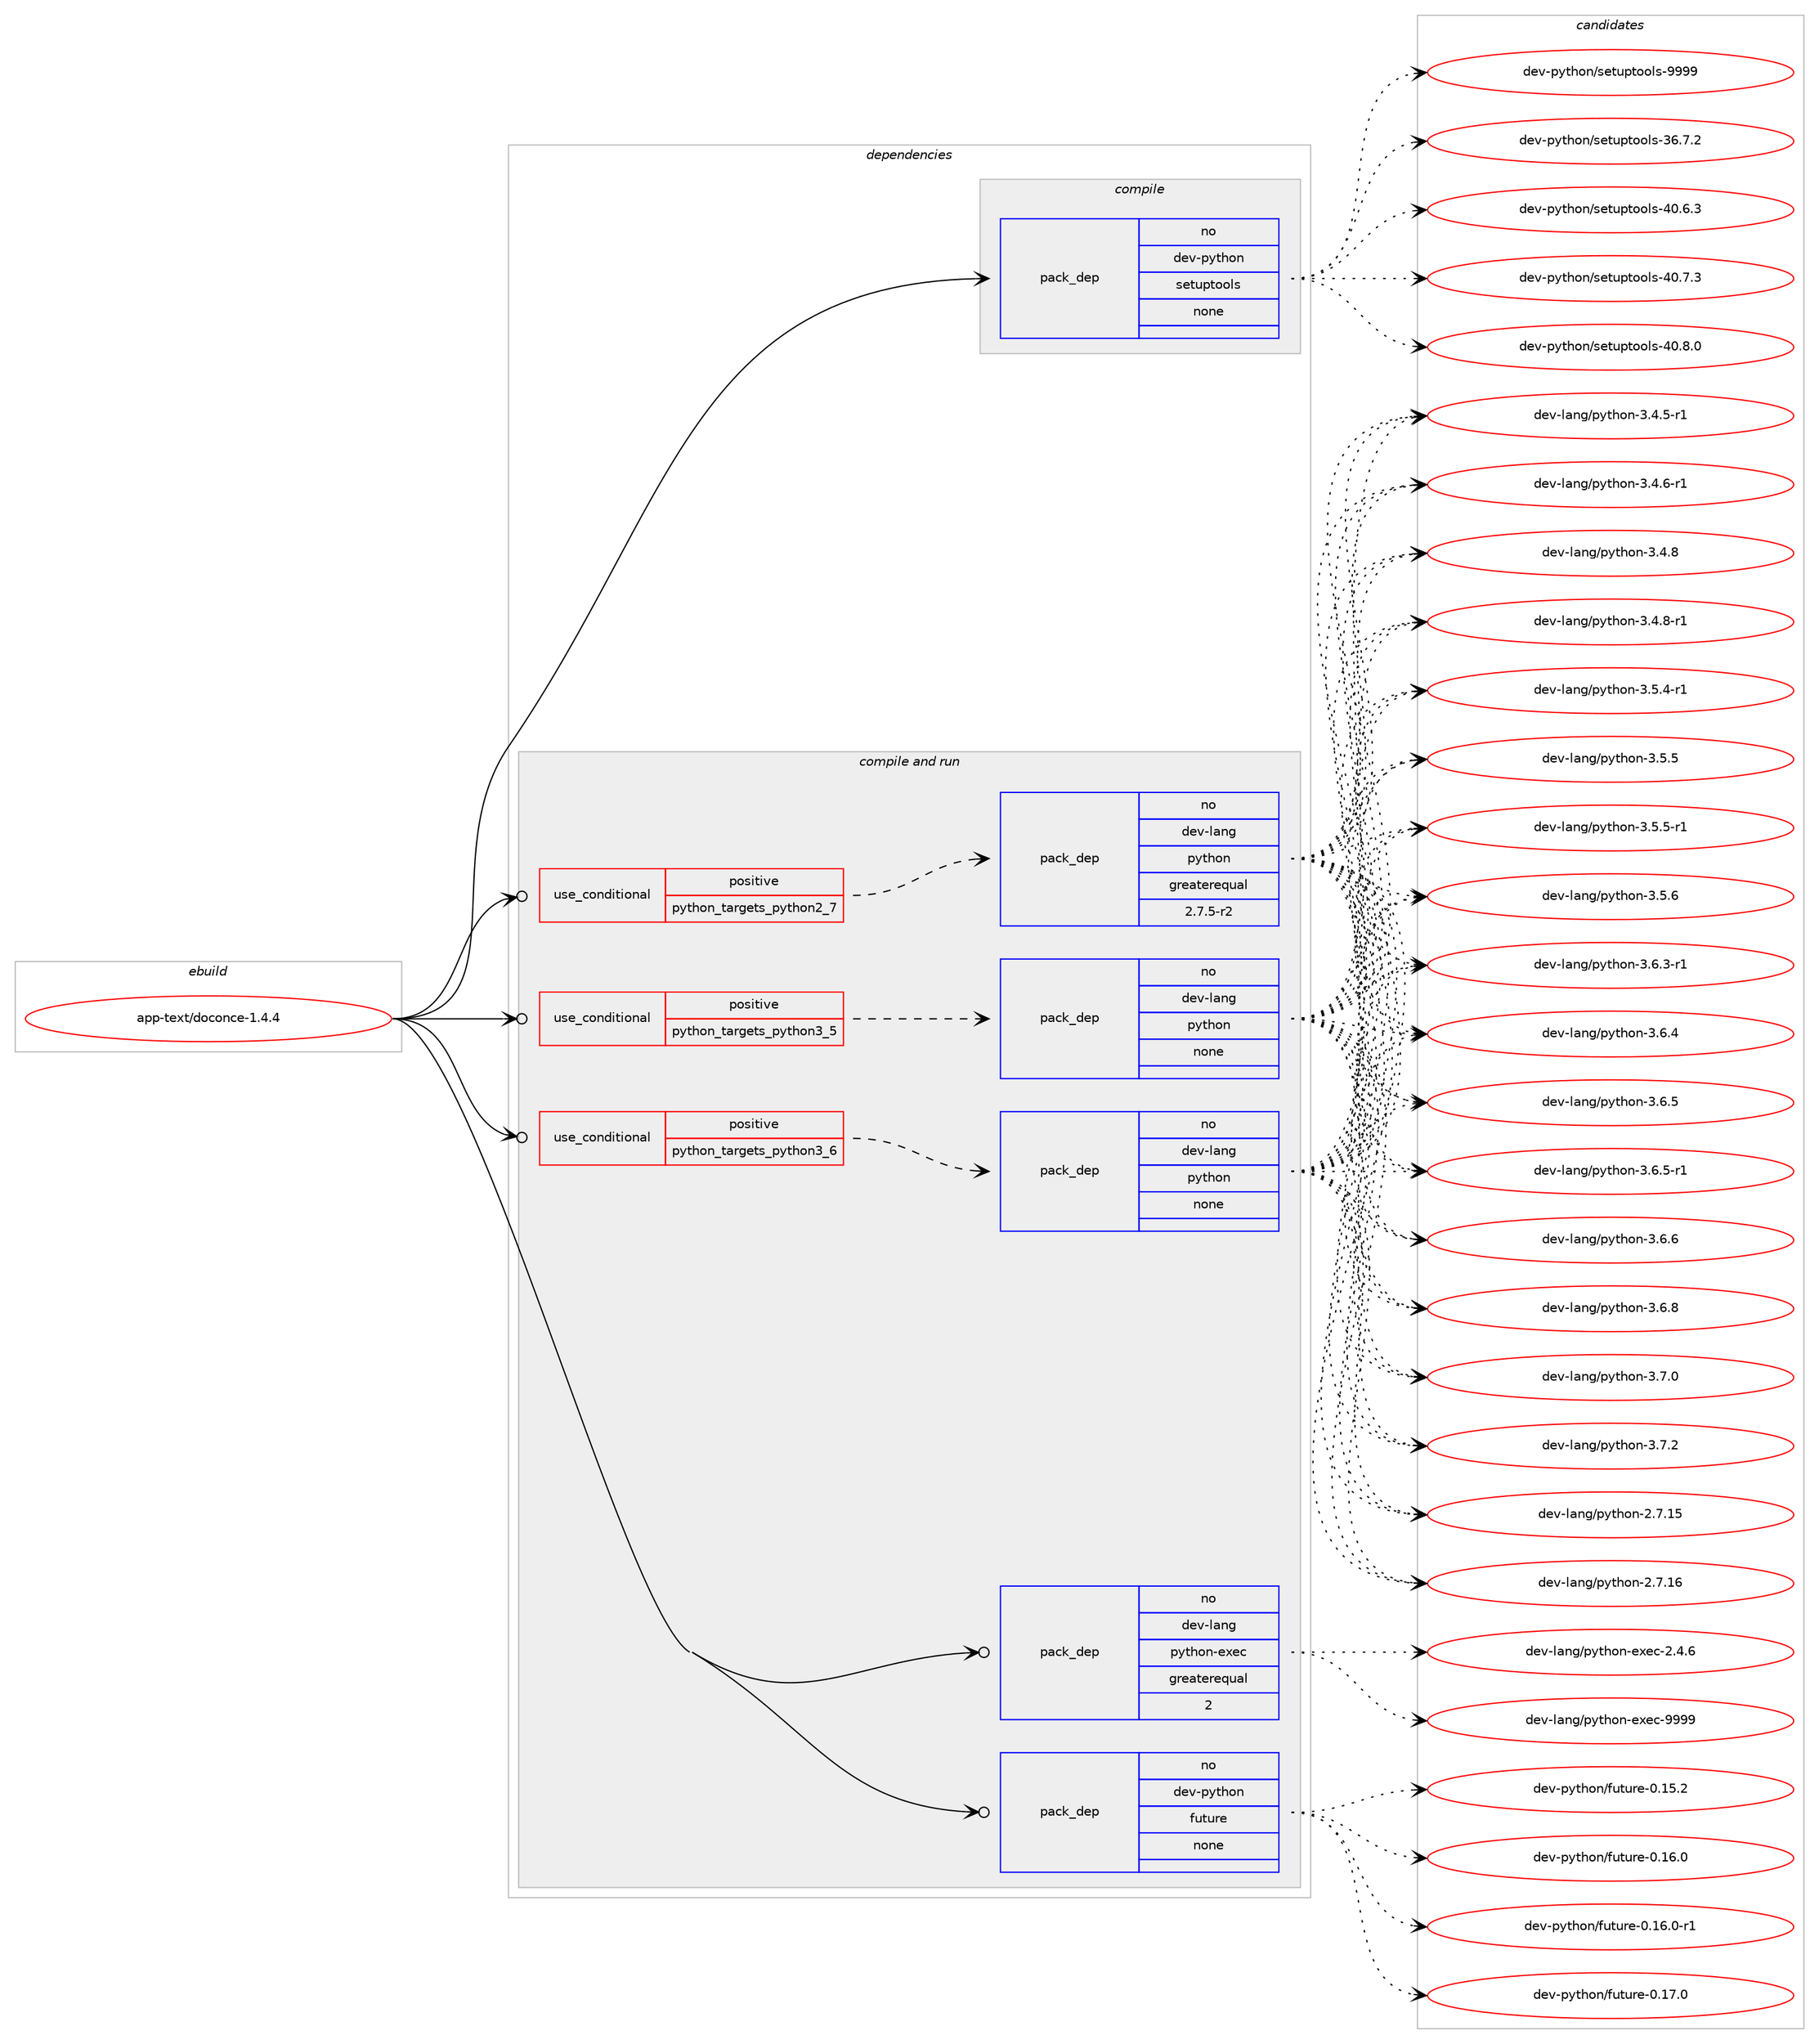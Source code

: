 digraph prolog {

# *************
# Graph options
# *************

newrank=true;
concentrate=true;
compound=true;
graph [rankdir=LR,fontname=Helvetica,fontsize=10,ranksep=1.5];#, ranksep=2.5, nodesep=0.2];
edge  [arrowhead=vee];
node  [fontname=Helvetica,fontsize=10];

# **********
# The ebuild
# **********

subgraph cluster_leftcol {
color=gray;
rank=same;
label=<<i>ebuild</i>>;
id [label="app-text/doconce-1.4.4", color=red, width=4, href="../app-text/doconce-1.4.4.svg"];
}

# ****************
# The dependencies
# ****************

subgraph cluster_midcol {
color=gray;
label=<<i>dependencies</i>>;
subgraph cluster_compile {
fillcolor="#eeeeee";
style=filled;
label=<<i>compile</i>>;
subgraph pack932705 {
dependency1308614 [label=<<TABLE BORDER="0" CELLBORDER="1" CELLSPACING="0" CELLPADDING="4" WIDTH="220"><TR><TD ROWSPAN="6" CELLPADDING="30">pack_dep</TD></TR><TR><TD WIDTH="110">no</TD></TR><TR><TD>dev-python</TD></TR><TR><TD>setuptools</TD></TR><TR><TD>none</TD></TR><TR><TD></TD></TR></TABLE>>, shape=none, color=blue];
}
id:e -> dependency1308614:w [weight=20,style="solid",arrowhead="vee"];
}
subgraph cluster_compileandrun {
fillcolor="#eeeeee";
style=filled;
label=<<i>compile and run</i>>;
subgraph cond355439 {
dependency1308615 [label=<<TABLE BORDER="0" CELLBORDER="1" CELLSPACING="0" CELLPADDING="4"><TR><TD ROWSPAN="3" CELLPADDING="10">use_conditional</TD></TR><TR><TD>positive</TD></TR><TR><TD>python_targets_python2_7</TD></TR></TABLE>>, shape=none, color=red];
subgraph pack932706 {
dependency1308616 [label=<<TABLE BORDER="0" CELLBORDER="1" CELLSPACING="0" CELLPADDING="4" WIDTH="220"><TR><TD ROWSPAN="6" CELLPADDING="30">pack_dep</TD></TR><TR><TD WIDTH="110">no</TD></TR><TR><TD>dev-lang</TD></TR><TR><TD>python</TD></TR><TR><TD>greaterequal</TD></TR><TR><TD>2.7.5-r2</TD></TR></TABLE>>, shape=none, color=blue];
}
dependency1308615:e -> dependency1308616:w [weight=20,style="dashed",arrowhead="vee"];
}
id:e -> dependency1308615:w [weight=20,style="solid",arrowhead="odotvee"];
subgraph cond355440 {
dependency1308617 [label=<<TABLE BORDER="0" CELLBORDER="1" CELLSPACING="0" CELLPADDING="4"><TR><TD ROWSPAN="3" CELLPADDING="10">use_conditional</TD></TR><TR><TD>positive</TD></TR><TR><TD>python_targets_python3_5</TD></TR></TABLE>>, shape=none, color=red];
subgraph pack932707 {
dependency1308618 [label=<<TABLE BORDER="0" CELLBORDER="1" CELLSPACING="0" CELLPADDING="4" WIDTH="220"><TR><TD ROWSPAN="6" CELLPADDING="30">pack_dep</TD></TR><TR><TD WIDTH="110">no</TD></TR><TR><TD>dev-lang</TD></TR><TR><TD>python</TD></TR><TR><TD>none</TD></TR><TR><TD></TD></TR></TABLE>>, shape=none, color=blue];
}
dependency1308617:e -> dependency1308618:w [weight=20,style="dashed",arrowhead="vee"];
}
id:e -> dependency1308617:w [weight=20,style="solid",arrowhead="odotvee"];
subgraph cond355441 {
dependency1308619 [label=<<TABLE BORDER="0" CELLBORDER="1" CELLSPACING="0" CELLPADDING="4"><TR><TD ROWSPAN="3" CELLPADDING="10">use_conditional</TD></TR><TR><TD>positive</TD></TR><TR><TD>python_targets_python3_6</TD></TR></TABLE>>, shape=none, color=red];
subgraph pack932708 {
dependency1308620 [label=<<TABLE BORDER="0" CELLBORDER="1" CELLSPACING="0" CELLPADDING="4" WIDTH="220"><TR><TD ROWSPAN="6" CELLPADDING="30">pack_dep</TD></TR><TR><TD WIDTH="110">no</TD></TR><TR><TD>dev-lang</TD></TR><TR><TD>python</TD></TR><TR><TD>none</TD></TR><TR><TD></TD></TR></TABLE>>, shape=none, color=blue];
}
dependency1308619:e -> dependency1308620:w [weight=20,style="dashed",arrowhead="vee"];
}
id:e -> dependency1308619:w [weight=20,style="solid",arrowhead="odotvee"];
subgraph pack932709 {
dependency1308621 [label=<<TABLE BORDER="0" CELLBORDER="1" CELLSPACING="0" CELLPADDING="4" WIDTH="220"><TR><TD ROWSPAN="6" CELLPADDING="30">pack_dep</TD></TR><TR><TD WIDTH="110">no</TD></TR><TR><TD>dev-lang</TD></TR><TR><TD>python-exec</TD></TR><TR><TD>greaterequal</TD></TR><TR><TD>2</TD></TR></TABLE>>, shape=none, color=blue];
}
id:e -> dependency1308621:w [weight=20,style="solid",arrowhead="odotvee"];
subgraph pack932710 {
dependency1308622 [label=<<TABLE BORDER="0" CELLBORDER="1" CELLSPACING="0" CELLPADDING="4" WIDTH="220"><TR><TD ROWSPAN="6" CELLPADDING="30">pack_dep</TD></TR><TR><TD WIDTH="110">no</TD></TR><TR><TD>dev-python</TD></TR><TR><TD>future</TD></TR><TR><TD>none</TD></TR><TR><TD></TD></TR></TABLE>>, shape=none, color=blue];
}
id:e -> dependency1308622:w [weight=20,style="solid",arrowhead="odotvee"];
}
subgraph cluster_run {
fillcolor="#eeeeee";
style=filled;
label=<<i>run</i>>;
}
}

# **************
# The candidates
# **************

subgraph cluster_choices {
rank=same;
color=gray;
label=<<i>candidates</i>>;

subgraph choice932705 {
color=black;
nodesep=1;
choice100101118451121211161041111104711510111611711211611111110811545515446554650 [label="dev-python/setuptools-36.7.2", color=red, width=4,href="../dev-python/setuptools-36.7.2.svg"];
choice100101118451121211161041111104711510111611711211611111110811545524846544651 [label="dev-python/setuptools-40.6.3", color=red, width=4,href="../dev-python/setuptools-40.6.3.svg"];
choice100101118451121211161041111104711510111611711211611111110811545524846554651 [label="dev-python/setuptools-40.7.3", color=red, width=4,href="../dev-python/setuptools-40.7.3.svg"];
choice100101118451121211161041111104711510111611711211611111110811545524846564648 [label="dev-python/setuptools-40.8.0", color=red, width=4,href="../dev-python/setuptools-40.8.0.svg"];
choice10010111845112121116104111110471151011161171121161111111081154557575757 [label="dev-python/setuptools-9999", color=red, width=4,href="../dev-python/setuptools-9999.svg"];
dependency1308614:e -> choice100101118451121211161041111104711510111611711211611111110811545515446554650:w [style=dotted,weight="100"];
dependency1308614:e -> choice100101118451121211161041111104711510111611711211611111110811545524846544651:w [style=dotted,weight="100"];
dependency1308614:e -> choice100101118451121211161041111104711510111611711211611111110811545524846554651:w [style=dotted,weight="100"];
dependency1308614:e -> choice100101118451121211161041111104711510111611711211611111110811545524846564648:w [style=dotted,weight="100"];
dependency1308614:e -> choice10010111845112121116104111110471151011161171121161111111081154557575757:w [style=dotted,weight="100"];
}
subgraph choice932706 {
color=black;
nodesep=1;
choice10010111845108971101034711212111610411111045504655464953 [label="dev-lang/python-2.7.15", color=red, width=4,href="../dev-lang/python-2.7.15.svg"];
choice10010111845108971101034711212111610411111045504655464954 [label="dev-lang/python-2.7.16", color=red, width=4,href="../dev-lang/python-2.7.16.svg"];
choice1001011184510897110103471121211161041111104551465246534511449 [label="dev-lang/python-3.4.5-r1", color=red, width=4,href="../dev-lang/python-3.4.5-r1.svg"];
choice1001011184510897110103471121211161041111104551465246544511449 [label="dev-lang/python-3.4.6-r1", color=red, width=4,href="../dev-lang/python-3.4.6-r1.svg"];
choice100101118451089711010347112121116104111110455146524656 [label="dev-lang/python-3.4.8", color=red, width=4,href="../dev-lang/python-3.4.8.svg"];
choice1001011184510897110103471121211161041111104551465246564511449 [label="dev-lang/python-3.4.8-r1", color=red, width=4,href="../dev-lang/python-3.4.8-r1.svg"];
choice1001011184510897110103471121211161041111104551465346524511449 [label="dev-lang/python-3.5.4-r1", color=red, width=4,href="../dev-lang/python-3.5.4-r1.svg"];
choice100101118451089711010347112121116104111110455146534653 [label="dev-lang/python-3.5.5", color=red, width=4,href="../dev-lang/python-3.5.5.svg"];
choice1001011184510897110103471121211161041111104551465346534511449 [label="dev-lang/python-3.5.5-r1", color=red, width=4,href="../dev-lang/python-3.5.5-r1.svg"];
choice100101118451089711010347112121116104111110455146534654 [label="dev-lang/python-3.5.6", color=red, width=4,href="../dev-lang/python-3.5.6.svg"];
choice1001011184510897110103471121211161041111104551465446514511449 [label="dev-lang/python-3.6.3-r1", color=red, width=4,href="../dev-lang/python-3.6.3-r1.svg"];
choice100101118451089711010347112121116104111110455146544652 [label="dev-lang/python-3.6.4", color=red, width=4,href="../dev-lang/python-3.6.4.svg"];
choice100101118451089711010347112121116104111110455146544653 [label="dev-lang/python-3.6.5", color=red, width=4,href="../dev-lang/python-3.6.5.svg"];
choice1001011184510897110103471121211161041111104551465446534511449 [label="dev-lang/python-3.6.5-r1", color=red, width=4,href="../dev-lang/python-3.6.5-r1.svg"];
choice100101118451089711010347112121116104111110455146544654 [label="dev-lang/python-3.6.6", color=red, width=4,href="../dev-lang/python-3.6.6.svg"];
choice100101118451089711010347112121116104111110455146544656 [label="dev-lang/python-3.6.8", color=red, width=4,href="../dev-lang/python-3.6.8.svg"];
choice100101118451089711010347112121116104111110455146554648 [label="dev-lang/python-3.7.0", color=red, width=4,href="../dev-lang/python-3.7.0.svg"];
choice100101118451089711010347112121116104111110455146554650 [label="dev-lang/python-3.7.2", color=red, width=4,href="../dev-lang/python-3.7.2.svg"];
dependency1308616:e -> choice10010111845108971101034711212111610411111045504655464953:w [style=dotted,weight="100"];
dependency1308616:e -> choice10010111845108971101034711212111610411111045504655464954:w [style=dotted,weight="100"];
dependency1308616:e -> choice1001011184510897110103471121211161041111104551465246534511449:w [style=dotted,weight="100"];
dependency1308616:e -> choice1001011184510897110103471121211161041111104551465246544511449:w [style=dotted,weight="100"];
dependency1308616:e -> choice100101118451089711010347112121116104111110455146524656:w [style=dotted,weight="100"];
dependency1308616:e -> choice1001011184510897110103471121211161041111104551465246564511449:w [style=dotted,weight="100"];
dependency1308616:e -> choice1001011184510897110103471121211161041111104551465346524511449:w [style=dotted,weight="100"];
dependency1308616:e -> choice100101118451089711010347112121116104111110455146534653:w [style=dotted,weight="100"];
dependency1308616:e -> choice1001011184510897110103471121211161041111104551465346534511449:w [style=dotted,weight="100"];
dependency1308616:e -> choice100101118451089711010347112121116104111110455146534654:w [style=dotted,weight="100"];
dependency1308616:e -> choice1001011184510897110103471121211161041111104551465446514511449:w [style=dotted,weight="100"];
dependency1308616:e -> choice100101118451089711010347112121116104111110455146544652:w [style=dotted,weight="100"];
dependency1308616:e -> choice100101118451089711010347112121116104111110455146544653:w [style=dotted,weight="100"];
dependency1308616:e -> choice1001011184510897110103471121211161041111104551465446534511449:w [style=dotted,weight="100"];
dependency1308616:e -> choice100101118451089711010347112121116104111110455146544654:w [style=dotted,weight="100"];
dependency1308616:e -> choice100101118451089711010347112121116104111110455146544656:w [style=dotted,weight="100"];
dependency1308616:e -> choice100101118451089711010347112121116104111110455146554648:w [style=dotted,weight="100"];
dependency1308616:e -> choice100101118451089711010347112121116104111110455146554650:w [style=dotted,weight="100"];
}
subgraph choice932707 {
color=black;
nodesep=1;
choice10010111845108971101034711212111610411111045504655464953 [label="dev-lang/python-2.7.15", color=red, width=4,href="../dev-lang/python-2.7.15.svg"];
choice10010111845108971101034711212111610411111045504655464954 [label="dev-lang/python-2.7.16", color=red, width=4,href="../dev-lang/python-2.7.16.svg"];
choice1001011184510897110103471121211161041111104551465246534511449 [label="dev-lang/python-3.4.5-r1", color=red, width=4,href="../dev-lang/python-3.4.5-r1.svg"];
choice1001011184510897110103471121211161041111104551465246544511449 [label="dev-lang/python-3.4.6-r1", color=red, width=4,href="../dev-lang/python-3.4.6-r1.svg"];
choice100101118451089711010347112121116104111110455146524656 [label="dev-lang/python-3.4.8", color=red, width=4,href="../dev-lang/python-3.4.8.svg"];
choice1001011184510897110103471121211161041111104551465246564511449 [label="dev-lang/python-3.4.8-r1", color=red, width=4,href="../dev-lang/python-3.4.8-r1.svg"];
choice1001011184510897110103471121211161041111104551465346524511449 [label="dev-lang/python-3.5.4-r1", color=red, width=4,href="../dev-lang/python-3.5.4-r1.svg"];
choice100101118451089711010347112121116104111110455146534653 [label="dev-lang/python-3.5.5", color=red, width=4,href="../dev-lang/python-3.5.5.svg"];
choice1001011184510897110103471121211161041111104551465346534511449 [label="dev-lang/python-3.5.5-r1", color=red, width=4,href="../dev-lang/python-3.5.5-r1.svg"];
choice100101118451089711010347112121116104111110455146534654 [label="dev-lang/python-3.5.6", color=red, width=4,href="../dev-lang/python-3.5.6.svg"];
choice1001011184510897110103471121211161041111104551465446514511449 [label="dev-lang/python-3.6.3-r1", color=red, width=4,href="../dev-lang/python-3.6.3-r1.svg"];
choice100101118451089711010347112121116104111110455146544652 [label="dev-lang/python-3.6.4", color=red, width=4,href="../dev-lang/python-3.6.4.svg"];
choice100101118451089711010347112121116104111110455146544653 [label="dev-lang/python-3.6.5", color=red, width=4,href="../dev-lang/python-3.6.5.svg"];
choice1001011184510897110103471121211161041111104551465446534511449 [label="dev-lang/python-3.6.5-r1", color=red, width=4,href="../dev-lang/python-3.6.5-r1.svg"];
choice100101118451089711010347112121116104111110455146544654 [label="dev-lang/python-3.6.6", color=red, width=4,href="../dev-lang/python-3.6.6.svg"];
choice100101118451089711010347112121116104111110455146544656 [label="dev-lang/python-3.6.8", color=red, width=4,href="../dev-lang/python-3.6.8.svg"];
choice100101118451089711010347112121116104111110455146554648 [label="dev-lang/python-3.7.0", color=red, width=4,href="../dev-lang/python-3.7.0.svg"];
choice100101118451089711010347112121116104111110455146554650 [label="dev-lang/python-3.7.2", color=red, width=4,href="../dev-lang/python-3.7.2.svg"];
dependency1308618:e -> choice10010111845108971101034711212111610411111045504655464953:w [style=dotted,weight="100"];
dependency1308618:e -> choice10010111845108971101034711212111610411111045504655464954:w [style=dotted,weight="100"];
dependency1308618:e -> choice1001011184510897110103471121211161041111104551465246534511449:w [style=dotted,weight="100"];
dependency1308618:e -> choice1001011184510897110103471121211161041111104551465246544511449:w [style=dotted,weight="100"];
dependency1308618:e -> choice100101118451089711010347112121116104111110455146524656:w [style=dotted,weight="100"];
dependency1308618:e -> choice1001011184510897110103471121211161041111104551465246564511449:w [style=dotted,weight="100"];
dependency1308618:e -> choice1001011184510897110103471121211161041111104551465346524511449:w [style=dotted,weight="100"];
dependency1308618:e -> choice100101118451089711010347112121116104111110455146534653:w [style=dotted,weight="100"];
dependency1308618:e -> choice1001011184510897110103471121211161041111104551465346534511449:w [style=dotted,weight="100"];
dependency1308618:e -> choice100101118451089711010347112121116104111110455146534654:w [style=dotted,weight="100"];
dependency1308618:e -> choice1001011184510897110103471121211161041111104551465446514511449:w [style=dotted,weight="100"];
dependency1308618:e -> choice100101118451089711010347112121116104111110455146544652:w [style=dotted,weight="100"];
dependency1308618:e -> choice100101118451089711010347112121116104111110455146544653:w [style=dotted,weight="100"];
dependency1308618:e -> choice1001011184510897110103471121211161041111104551465446534511449:w [style=dotted,weight="100"];
dependency1308618:e -> choice100101118451089711010347112121116104111110455146544654:w [style=dotted,weight="100"];
dependency1308618:e -> choice100101118451089711010347112121116104111110455146544656:w [style=dotted,weight="100"];
dependency1308618:e -> choice100101118451089711010347112121116104111110455146554648:w [style=dotted,weight="100"];
dependency1308618:e -> choice100101118451089711010347112121116104111110455146554650:w [style=dotted,weight="100"];
}
subgraph choice932708 {
color=black;
nodesep=1;
choice10010111845108971101034711212111610411111045504655464953 [label="dev-lang/python-2.7.15", color=red, width=4,href="../dev-lang/python-2.7.15.svg"];
choice10010111845108971101034711212111610411111045504655464954 [label="dev-lang/python-2.7.16", color=red, width=4,href="../dev-lang/python-2.7.16.svg"];
choice1001011184510897110103471121211161041111104551465246534511449 [label="dev-lang/python-3.4.5-r1", color=red, width=4,href="../dev-lang/python-3.4.5-r1.svg"];
choice1001011184510897110103471121211161041111104551465246544511449 [label="dev-lang/python-3.4.6-r1", color=red, width=4,href="../dev-lang/python-3.4.6-r1.svg"];
choice100101118451089711010347112121116104111110455146524656 [label="dev-lang/python-3.4.8", color=red, width=4,href="../dev-lang/python-3.4.8.svg"];
choice1001011184510897110103471121211161041111104551465246564511449 [label="dev-lang/python-3.4.8-r1", color=red, width=4,href="../dev-lang/python-3.4.8-r1.svg"];
choice1001011184510897110103471121211161041111104551465346524511449 [label="dev-lang/python-3.5.4-r1", color=red, width=4,href="../dev-lang/python-3.5.4-r1.svg"];
choice100101118451089711010347112121116104111110455146534653 [label="dev-lang/python-3.5.5", color=red, width=4,href="../dev-lang/python-3.5.5.svg"];
choice1001011184510897110103471121211161041111104551465346534511449 [label="dev-lang/python-3.5.5-r1", color=red, width=4,href="../dev-lang/python-3.5.5-r1.svg"];
choice100101118451089711010347112121116104111110455146534654 [label="dev-lang/python-3.5.6", color=red, width=4,href="../dev-lang/python-3.5.6.svg"];
choice1001011184510897110103471121211161041111104551465446514511449 [label="dev-lang/python-3.6.3-r1", color=red, width=4,href="../dev-lang/python-3.6.3-r1.svg"];
choice100101118451089711010347112121116104111110455146544652 [label="dev-lang/python-3.6.4", color=red, width=4,href="../dev-lang/python-3.6.4.svg"];
choice100101118451089711010347112121116104111110455146544653 [label="dev-lang/python-3.6.5", color=red, width=4,href="../dev-lang/python-3.6.5.svg"];
choice1001011184510897110103471121211161041111104551465446534511449 [label="dev-lang/python-3.6.5-r1", color=red, width=4,href="../dev-lang/python-3.6.5-r1.svg"];
choice100101118451089711010347112121116104111110455146544654 [label="dev-lang/python-3.6.6", color=red, width=4,href="../dev-lang/python-3.6.6.svg"];
choice100101118451089711010347112121116104111110455146544656 [label="dev-lang/python-3.6.8", color=red, width=4,href="../dev-lang/python-3.6.8.svg"];
choice100101118451089711010347112121116104111110455146554648 [label="dev-lang/python-3.7.0", color=red, width=4,href="../dev-lang/python-3.7.0.svg"];
choice100101118451089711010347112121116104111110455146554650 [label="dev-lang/python-3.7.2", color=red, width=4,href="../dev-lang/python-3.7.2.svg"];
dependency1308620:e -> choice10010111845108971101034711212111610411111045504655464953:w [style=dotted,weight="100"];
dependency1308620:e -> choice10010111845108971101034711212111610411111045504655464954:w [style=dotted,weight="100"];
dependency1308620:e -> choice1001011184510897110103471121211161041111104551465246534511449:w [style=dotted,weight="100"];
dependency1308620:e -> choice1001011184510897110103471121211161041111104551465246544511449:w [style=dotted,weight="100"];
dependency1308620:e -> choice100101118451089711010347112121116104111110455146524656:w [style=dotted,weight="100"];
dependency1308620:e -> choice1001011184510897110103471121211161041111104551465246564511449:w [style=dotted,weight="100"];
dependency1308620:e -> choice1001011184510897110103471121211161041111104551465346524511449:w [style=dotted,weight="100"];
dependency1308620:e -> choice100101118451089711010347112121116104111110455146534653:w [style=dotted,weight="100"];
dependency1308620:e -> choice1001011184510897110103471121211161041111104551465346534511449:w [style=dotted,weight="100"];
dependency1308620:e -> choice100101118451089711010347112121116104111110455146534654:w [style=dotted,weight="100"];
dependency1308620:e -> choice1001011184510897110103471121211161041111104551465446514511449:w [style=dotted,weight="100"];
dependency1308620:e -> choice100101118451089711010347112121116104111110455146544652:w [style=dotted,weight="100"];
dependency1308620:e -> choice100101118451089711010347112121116104111110455146544653:w [style=dotted,weight="100"];
dependency1308620:e -> choice1001011184510897110103471121211161041111104551465446534511449:w [style=dotted,weight="100"];
dependency1308620:e -> choice100101118451089711010347112121116104111110455146544654:w [style=dotted,weight="100"];
dependency1308620:e -> choice100101118451089711010347112121116104111110455146544656:w [style=dotted,weight="100"];
dependency1308620:e -> choice100101118451089711010347112121116104111110455146554648:w [style=dotted,weight="100"];
dependency1308620:e -> choice100101118451089711010347112121116104111110455146554650:w [style=dotted,weight="100"];
}
subgraph choice932709 {
color=black;
nodesep=1;
choice1001011184510897110103471121211161041111104510112010199455046524654 [label="dev-lang/python-exec-2.4.6", color=red, width=4,href="../dev-lang/python-exec-2.4.6.svg"];
choice10010111845108971101034711212111610411111045101120101994557575757 [label="dev-lang/python-exec-9999", color=red, width=4,href="../dev-lang/python-exec-9999.svg"];
dependency1308621:e -> choice1001011184510897110103471121211161041111104510112010199455046524654:w [style=dotted,weight="100"];
dependency1308621:e -> choice10010111845108971101034711212111610411111045101120101994557575757:w [style=dotted,weight="100"];
}
subgraph choice932710 {
color=black;
nodesep=1;
choice100101118451121211161041111104710211711611711410145484649534650 [label="dev-python/future-0.15.2", color=red, width=4,href="../dev-python/future-0.15.2.svg"];
choice100101118451121211161041111104710211711611711410145484649544648 [label="dev-python/future-0.16.0", color=red, width=4,href="../dev-python/future-0.16.0.svg"];
choice1001011184511212111610411111047102117116117114101454846495446484511449 [label="dev-python/future-0.16.0-r1", color=red, width=4,href="../dev-python/future-0.16.0-r1.svg"];
choice100101118451121211161041111104710211711611711410145484649554648 [label="dev-python/future-0.17.0", color=red, width=4,href="../dev-python/future-0.17.0.svg"];
dependency1308622:e -> choice100101118451121211161041111104710211711611711410145484649534650:w [style=dotted,weight="100"];
dependency1308622:e -> choice100101118451121211161041111104710211711611711410145484649544648:w [style=dotted,weight="100"];
dependency1308622:e -> choice1001011184511212111610411111047102117116117114101454846495446484511449:w [style=dotted,weight="100"];
dependency1308622:e -> choice100101118451121211161041111104710211711611711410145484649554648:w [style=dotted,weight="100"];
}
}

}
